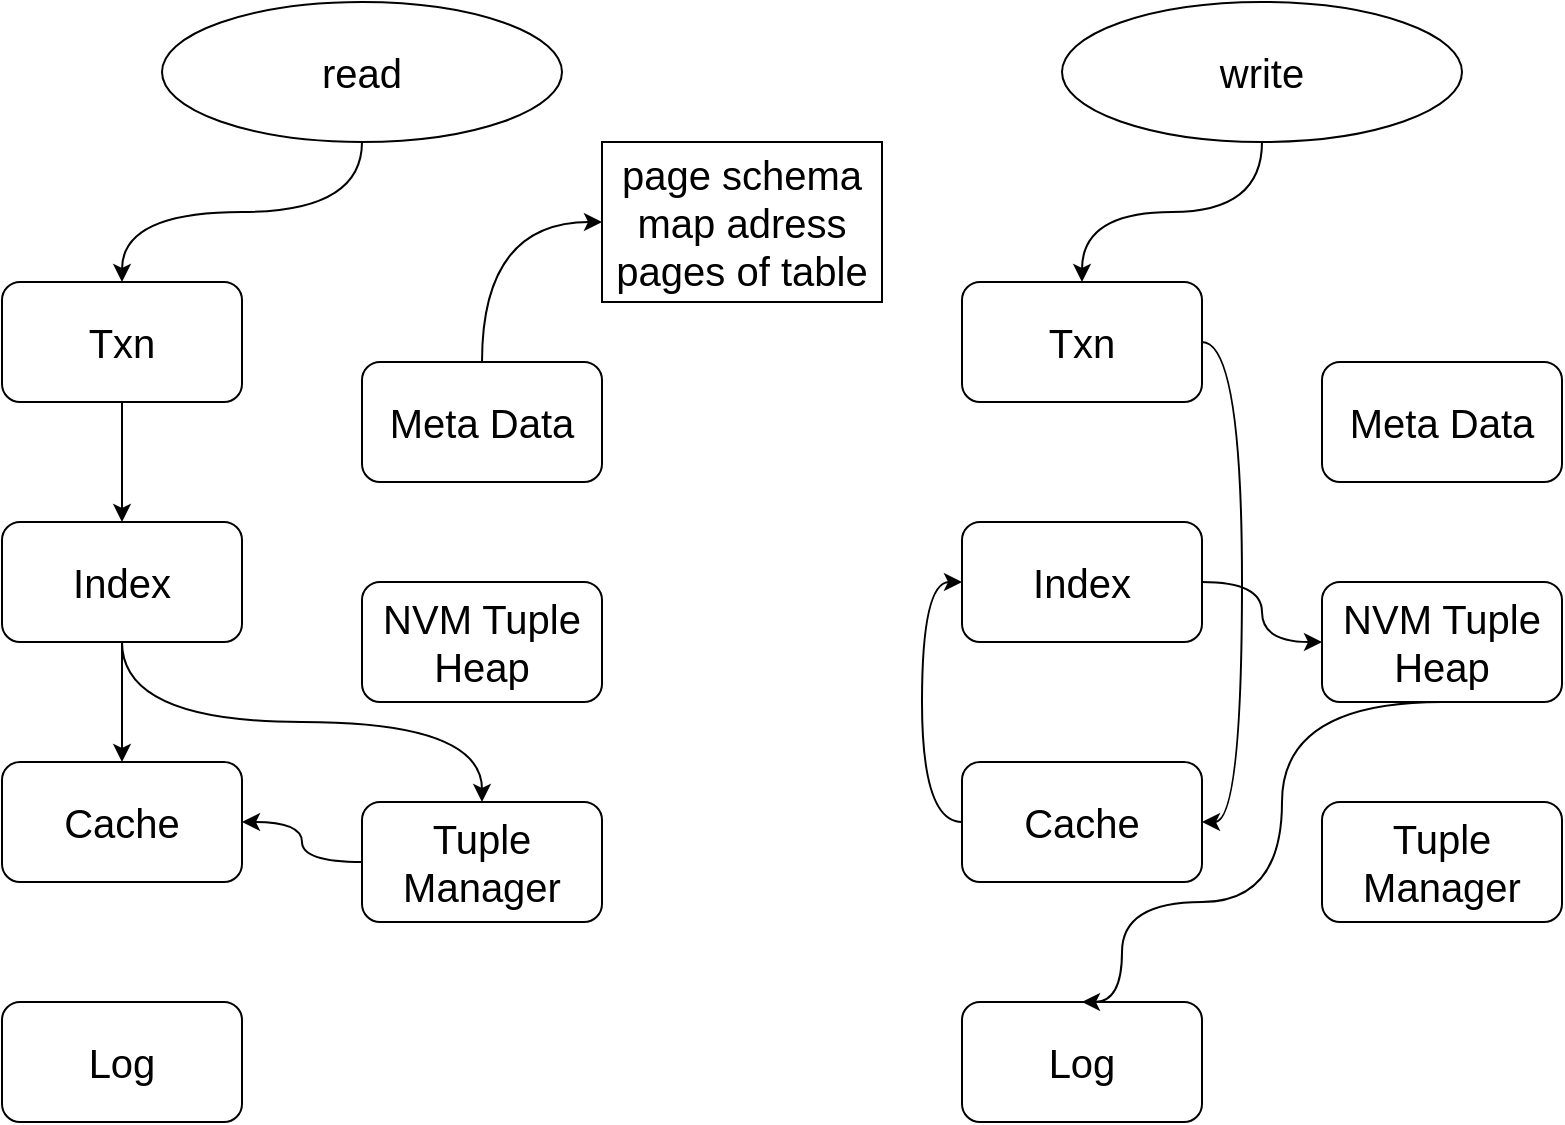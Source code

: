 <mxfile version="14.9.0" type="github">
  <diagram id="gbemhICK7RKWESc6Yvt0" name="Page-1">
    <mxGraphModel dx="1387" dy="788" grid="1" gridSize="10" guides="1" tooltips="1" connect="1" arrows="1" fold="1" page="1" pageScale="1" pageWidth="827" pageHeight="1169" math="0" shadow="0">
      <root>
        <mxCell id="0" />
        <mxCell id="1" parent="0" />
        <mxCell id="EtwFDLTVwgX0dgTHdsAJ-21" style="edgeStyle=orthogonalEdgeStyle;rounded=0;orthogonalLoop=1;jettySize=auto;html=1;exitX=0.5;exitY=1;exitDx=0;exitDy=0;entryX=0.5;entryY=0;entryDx=0;entryDy=0;curved=1;fontSize=20;" edge="1" parent="1" source="EtwFDLTVwgX0dgTHdsAJ-1" target="EtwFDLTVwgX0dgTHdsAJ-4">
          <mxGeometry relative="1" as="geometry" />
        </mxCell>
        <mxCell id="EtwFDLTVwgX0dgTHdsAJ-1" value="read" style="ellipse;whiteSpace=wrap;html=1;fontSize=20;" vertex="1" parent="1">
          <mxGeometry x="110" y="90" width="200" height="70" as="geometry" />
        </mxCell>
        <mxCell id="EtwFDLTVwgX0dgTHdsAJ-29" style="edgeStyle=orthogonalEdgeStyle;curved=1;rounded=0;orthogonalLoop=1;jettySize=auto;html=1;exitX=0.5;exitY=1;exitDx=0;exitDy=0;fontSize=20;" edge="1" parent="1" source="EtwFDLTVwgX0dgTHdsAJ-4" target="EtwFDLTVwgX0dgTHdsAJ-5">
          <mxGeometry relative="1" as="geometry" />
        </mxCell>
        <mxCell id="EtwFDLTVwgX0dgTHdsAJ-4" value="Txn" style="rounded=1;whiteSpace=wrap;html=1;fontSize=20;" vertex="1" parent="1">
          <mxGeometry x="30" y="230" width="120" height="60" as="geometry" />
        </mxCell>
        <mxCell id="EtwFDLTVwgX0dgTHdsAJ-24" style="edgeStyle=orthogonalEdgeStyle;curved=1;rounded=0;orthogonalLoop=1;jettySize=auto;html=1;exitX=0.5;exitY=1;exitDx=0;exitDy=0;entryX=0.5;entryY=0;entryDx=0;entryDy=0;fontSize=20;" edge="1" parent="1" source="EtwFDLTVwgX0dgTHdsAJ-5" target="EtwFDLTVwgX0dgTHdsAJ-6">
          <mxGeometry relative="1" as="geometry" />
        </mxCell>
        <mxCell id="EtwFDLTVwgX0dgTHdsAJ-25" style="edgeStyle=orthogonalEdgeStyle;curved=1;rounded=0;orthogonalLoop=1;jettySize=auto;html=1;exitX=0.5;exitY=1;exitDx=0;exitDy=0;entryX=0.5;entryY=0;entryDx=0;entryDy=0;fontSize=20;" edge="1" parent="1" source="EtwFDLTVwgX0dgTHdsAJ-5" target="EtwFDLTVwgX0dgTHdsAJ-10">
          <mxGeometry relative="1" as="geometry" />
        </mxCell>
        <mxCell id="EtwFDLTVwgX0dgTHdsAJ-5" value="Index" style="rounded=1;whiteSpace=wrap;html=1;fontSize=20;" vertex="1" parent="1">
          <mxGeometry x="30" y="350" width="120" height="60" as="geometry" />
        </mxCell>
        <mxCell id="EtwFDLTVwgX0dgTHdsAJ-6" value="Cache" style="rounded=1;whiteSpace=wrap;html=1;fontSize=20;" vertex="1" parent="1">
          <mxGeometry x="30" y="470" width="120" height="60" as="geometry" />
        </mxCell>
        <mxCell id="EtwFDLTVwgX0dgTHdsAJ-7" value="Log" style="rounded=1;whiteSpace=wrap;html=1;fontSize=20;" vertex="1" parent="1">
          <mxGeometry x="30" y="590" width="120" height="60" as="geometry" />
        </mxCell>
        <mxCell id="EtwFDLTVwgX0dgTHdsAJ-36" style="edgeStyle=orthogonalEdgeStyle;curved=1;rounded=0;orthogonalLoop=1;jettySize=auto;html=1;exitX=0.5;exitY=0;exitDx=0;exitDy=0;entryX=0;entryY=0.5;entryDx=0;entryDy=0;fontSize=20;" edge="1" parent="1" source="EtwFDLTVwgX0dgTHdsAJ-8" target="EtwFDLTVwgX0dgTHdsAJ-34">
          <mxGeometry relative="1" as="geometry" />
        </mxCell>
        <mxCell id="EtwFDLTVwgX0dgTHdsAJ-8" value="Meta Data" style="rounded=1;whiteSpace=wrap;html=1;fontSize=20;" vertex="1" parent="1">
          <mxGeometry x="210" y="270" width="120" height="60" as="geometry" />
        </mxCell>
        <mxCell id="EtwFDLTVwgX0dgTHdsAJ-9" value="NVM Tuple Heap" style="rounded=1;whiteSpace=wrap;html=1;fontSize=20;" vertex="1" parent="1">
          <mxGeometry x="210" y="380" width="120" height="60" as="geometry" />
        </mxCell>
        <mxCell id="EtwFDLTVwgX0dgTHdsAJ-26" style="edgeStyle=orthogonalEdgeStyle;curved=1;rounded=0;orthogonalLoop=1;jettySize=auto;html=1;exitX=0;exitY=0.5;exitDx=0;exitDy=0;entryX=1;entryY=0.5;entryDx=0;entryDy=0;fontSize=20;" edge="1" parent="1" source="EtwFDLTVwgX0dgTHdsAJ-10" target="EtwFDLTVwgX0dgTHdsAJ-6">
          <mxGeometry relative="1" as="geometry" />
        </mxCell>
        <mxCell id="EtwFDLTVwgX0dgTHdsAJ-10" value="Tuple Manager" style="rounded=1;whiteSpace=wrap;html=1;fontSize=20;" vertex="1" parent="1">
          <mxGeometry x="210" y="490" width="120" height="60" as="geometry" />
        </mxCell>
        <mxCell id="EtwFDLTVwgX0dgTHdsAJ-27" style="edgeStyle=orthogonalEdgeStyle;curved=1;rounded=0;orthogonalLoop=1;jettySize=auto;html=1;exitX=0.5;exitY=1;exitDx=0;exitDy=0;entryX=0.5;entryY=0;entryDx=0;entryDy=0;fontSize=20;" edge="1" parent="1" source="EtwFDLTVwgX0dgTHdsAJ-12" target="EtwFDLTVwgX0dgTHdsAJ-13">
          <mxGeometry relative="1" as="geometry" />
        </mxCell>
        <mxCell id="EtwFDLTVwgX0dgTHdsAJ-12" value="write" style="ellipse;whiteSpace=wrap;html=1;fontSize=20;" vertex="1" parent="1">
          <mxGeometry x="560" y="90" width="200" height="70" as="geometry" />
        </mxCell>
        <mxCell id="EtwFDLTVwgX0dgTHdsAJ-28" style="edgeStyle=orthogonalEdgeStyle;curved=1;rounded=0;orthogonalLoop=1;jettySize=auto;html=1;exitX=1;exitY=0.5;exitDx=0;exitDy=0;entryX=1;entryY=0.5;entryDx=0;entryDy=0;fontSize=20;" edge="1" parent="1" source="EtwFDLTVwgX0dgTHdsAJ-13" target="EtwFDLTVwgX0dgTHdsAJ-15">
          <mxGeometry relative="1" as="geometry" />
        </mxCell>
        <mxCell id="EtwFDLTVwgX0dgTHdsAJ-13" value="Txn" style="rounded=1;whiteSpace=wrap;html=1;fontSize=20;" vertex="1" parent="1">
          <mxGeometry x="510" y="230" width="120" height="60" as="geometry" />
        </mxCell>
        <mxCell id="EtwFDLTVwgX0dgTHdsAJ-32" style="edgeStyle=orthogonalEdgeStyle;curved=1;rounded=0;orthogonalLoop=1;jettySize=auto;html=1;exitX=1;exitY=0.5;exitDx=0;exitDy=0;fontSize=20;" edge="1" parent="1" source="EtwFDLTVwgX0dgTHdsAJ-14" target="EtwFDLTVwgX0dgTHdsAJ-18">
          <mxGeometry relative="1" as="geometry" />
        </mxCell>
        <mxCell id="EtwFDLTVwgX0dgTHdsAJ-14" value="Index" style="rounded=1;whiteSpace=wrap;html=1;fontSize=20;" vertex="1" parent="1">
          <mxGeometry x="510" y="350" width="120" height="60" as="geometry" />
        </mxCell>
        <mxCell id="EtwFDLTVwgX0dgTHdsAJ-30" style="edgeStyle=orthogonalEdgeStyle;curved=1;rounded=0;orthogonalLoop=1;jettySize=auto;html=1;exitX=0;exitY=0.5;exitDx=0;exitDy=0;entryX=0;entryY=0.5;entryDx=0;entryDy=0;fontSize=20;" edge="1" parent="1" source="EtwFDLTVwgX0dgTHdsAJ-15" target="EtwFDLTVwgX0dgTHdsAJ-14">
          <mxGeometry relative="1" as="geometry" />
        </mxCell>
        <mxCell id="EtwFDLTVwgX0dgTHdsAJ-15" value="Cache" style="rounded=1;whiteSpace=wrap;html=1;fontSize=20;" vertex="1" parent="1">
          <mxGeometry x="510" y="470" width="120" height="60" as="geometry" />
        </mxCell>
        <mxCell id="EtwFDLTVwgX0dgTHdsAJ-16" value="Log" style="rounded=1;whiteSpace=wrap;html=1;fontSize=20;" vertex="1" parent="1">
          <mxGeometry x="510" y="590" width="120" height="60" as="geometry" />
        </mxCell>
        <mxCell id="EtwFDLTVwgX0dgTHdsAJ-17" value="Meta Data" style="rounded=1;whiteSpace=wrap;html=1;fontSize=20;" vertex="1" parent="1">
          <mxGeometry x="690" y="270" width="120" height="60" as="geometry" />
        </mxCell>
        <mxCell id="EtwFDLTVwgX0dgTHdsAJ-33" style="edgeStyle=orthogonalEdgeStyle;curved=1;rounded=0;orthogonalLoop=1;jettySize=auto;html=1;exitX=0.5;exitY=1;exitDx=0;exitDy=0;entryX=0.5;entryY=0;entryDx=0;entryDy=0;fontSize=20;" edge="1" parent="1" source="EtwFDLTVwgX0dgTHdsAJ-18" target="EtwFDLTVwgX0dgTHdsAJ-16">
          <mxGeometry relative="1" as="geometry">
            <Array as="points">
              <mxPoint x="670" y="440" />
              <mxPoint x="670" y="540" />
              <mxPoint x="590" y="540" />
              <mxPoint x="590" y="590" />
            </Array>
          </mxGeometry>
        </mxCell>
        <mxCell id="EtwFDLTVwgX0dgTHdsAJ-18" value="NVM Tuple Heap" style="rounded=1;whiteSpace=wrap;html=1;fontSize=20;" vertex="1" parent="1">
          <mxGeometry x="690" y="380" width="120" height="60" as="geometry" />
        </mxCell>
        <mxCell id="EtwFDLTVwgX0dgTHdsAJ-19" value="Tuple Manager" style="rounded=1;whiteSpace=wrap;html=1;fontSize=20;" vertex="1" parent="1">
          <mxGeometry x="690" y="490" width="120" height="60" as="geometry" />
        </mxCell>
        <mxCell id="EtwFDLTVwgX0dgTHdsAJ-34" value="page schema map adress pages of table" style="rounded=0;whiteSpace=wrap;html=1;shadow=0;labelBackgroundColor=none;fontSize=20;fillColor=none;" vertex="1" parent="1">
          <mxGeometry x="330" y="160" width="140" height="80" as="geometry" />
        </mxCell>
      </root>
    </mxGraphModel>
  </diagram>
</mxfile>
